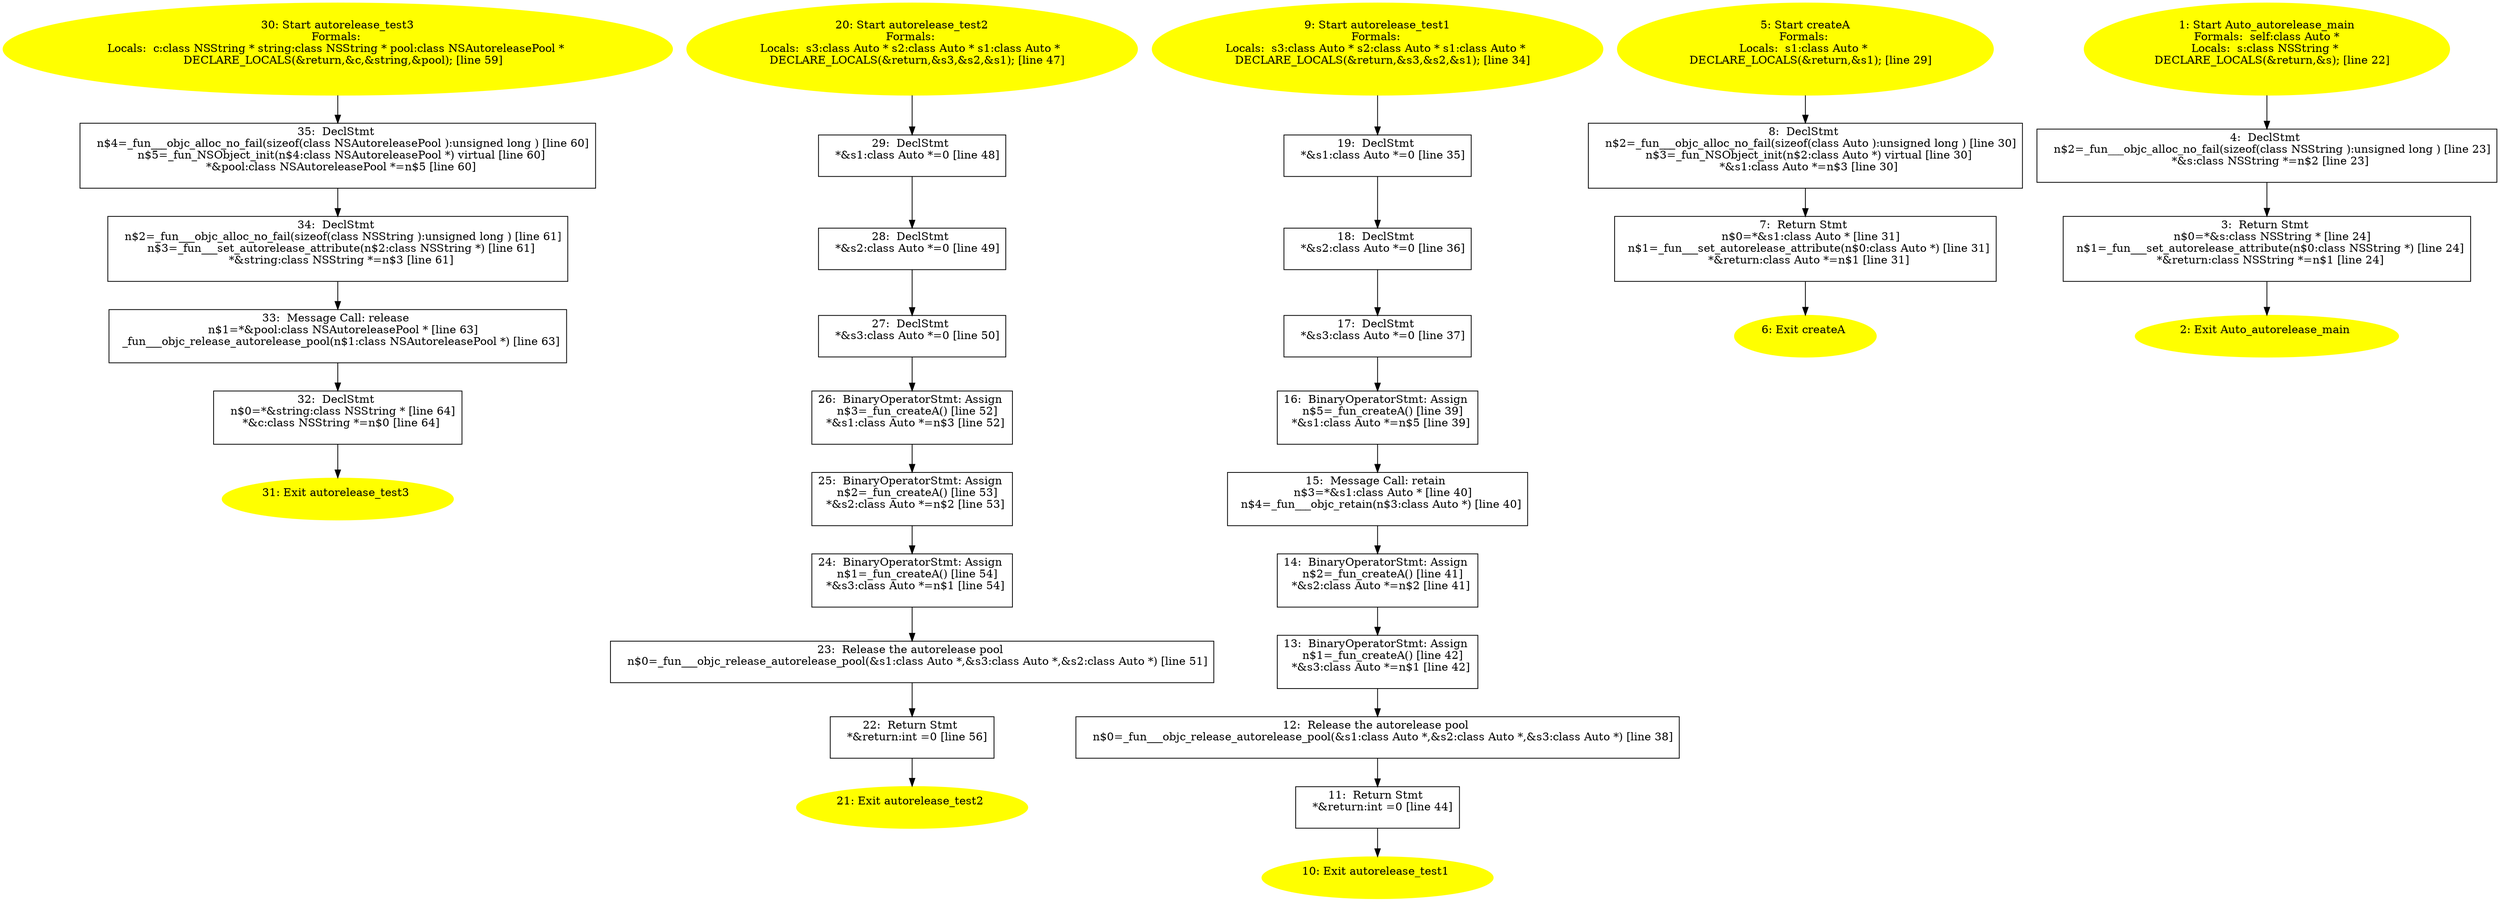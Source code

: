 /* @generated */
digraph iCFG {
35 [label="35:  DeclStmt \n   n$4=_fun___objc_alloc_no_fail(sizeof(class NSAutoreleasePool ):unsigned long ) [line 60]\n  n$5=_fun_NSObject_init(n$4:class NSAutoreleasePool *) virtual [line 60]\n  *&pool:class NSAutoreleasePool *=n$5 [line 60]\n " shape="box"]
	

	 35 -> 34 ;
34 [label="34:  DeclStmt \n   n$2=_fun___objc_alloc_no_fail(sizeof(class NSString ):unsigned long ) [line 61]\n  n$3=_fun___set_autorelease_attribute(n$2:class NSString *) [line 61]\n  *&string:class NSString *=n$3 [line 61]\n " shape="box"]
	

	 34 -> 33 ;
33 [label="33:  Message Call: release \n   n$1=*&pool:class NSAutoreleasePool * [line 63]\n  _fun___objc_release_autorelease_pool(n$1:class NSAutoreleasePool *) [line 63]\n " shape="box"]
	

	 33 -> 32 ;
32 [label="32:  DeclStmt \n   n$0=*&string:class NSString * [line 64]\n  *&c:class NSString *=n$0 [line 64]\n " shape="box"]
	

	 32 -> 31 ;
31 [label="31: Exit autorelease_test3 \n  " color=yellow style=filled]
	

30 [label="30: Start autorelease_test3\nFormals: \nLocals:  c:class NSString * string:class NSString * pool:class NSAutoreleasePool * \n   DECLARE_LOCALS(&return,&c,&string,&pool); [line 59]\n " color=yellow style=filled]
	

	 30 -> 35 ;
29 [label="29:  DeclStmt \n   *&s1:class Auto *=0 [line 48]\n " shape="box"]
	

	 29 -> 28 ;
28 [label="28:  DeclStmt \n   *&s2:class Auto *=0 [line 49]\n " shape="box"]
	

	 28 -> 27 ;
27 [label="27:  DeclStmt \n   *&s3:class Auto *=0 [line 50]\n " shape="box"]
	

	 27 -> 26 ;
26 [label="26:  BinaryOperatorStmt: Assign \n   n$3=_fun_createA() [line 52]\n  *&s1:class Auto *=n$3 [line 52]\n " shape="box"]
	

	 26 -> 25 ;
25 [label="25:  BinaryOperatorStmt: Assign \n   n$2=_fun_createA() [line 53]\n  *&s2:class Auto *=n$2 [line 53]\n " shape="box"]
	

	 25 -> 24 ;
24 [label="24:  BinaryOperatorStmt: Assign \n   n$1=_fun_createA() [line 54]\n  *&s3:class Auto *=n$1 [line 54]\n " shape="box"]
	

	 24 -> 23 ;
23 [label="23:  Release the autorelease pool \n   n$0=_fun___objc_release_autorelease_pool(&s1:class Auto *,&s3:class Auto *,&s2:class Auto *) [line 51]\n " shape="box"]
	

	 23 -> 22 ;
22 [label="22:  Return Stmt \n   *&return:int =0 [line 56]\n " shape="box"]
	

	 22 -> 21 ;
21 [label="21: Exit autorelease_test2 \n  " color=yellow style=filled]
	

20 [label="20: Start autorelease_test2\nFormals: \nLocals:  s3:class Auto * s2:class Auto * s1:class Auto * \n   DECLARE_LOCALS(&return,&s3,&s2,&s1); [line 47]\n " color=yellow style=filled]
	

	 20 -> 29 ;
19 [label="19:  DeclStmt \n   *&s1:class Auto *=0 [line 35]\n " shape="box"]
	

	 19 -> 18 ;
18 [label="18:  DeclStmt \n   *&s2:class Auto *=0 [line 36]\n " shape="box"]
	

	 18 -> 17 ;
17 [label="17:  DeclStmt \n   *&s3:class Auto *=0 [line 37]\n " shape="box"]
	

	 17 -> 16 ;
16 [label="16:  BinaryOperatorStmt: Assign \n   n$5=_fun_createA() [line 39]\n  *&s1:class Auto *=n$5 [line 39]\n " shape="box"]
	

	 16 -> 15 ;
15 [label="15:  Message Call: retain \n   n$3=*&s1:class Auto * [line 40]\n  n$4=_fun___objc_retain(n$3:class Auto *) [line 40]\n " shape="box"]
	

	 15 -> 14 ;
14 [label="14:  BinaryOperatorStmt: Assign \n   n$2=_fun_createA() [line 41]\n  *&s2:class Auto *=n$2 [line 41]\n " shape="box"]
	

	 14 -> 13 ;
13 [label="13:  BinaryOperatorStmt: Assign \n   n$1=_fun_createA() [line 42]\n  *&s3:class Auto *=n$1 [line 42]\n " shape="box"]
	

	 13 -> 12 ;
12 [label="12:  Release the autorelease pool \n   n$0=_fun___objc_release_autorelease_pool(&s1:class Auto *,&s2:class Auto *,&s3:class Auto *) [line 38]\n " shape="box"]
	

	 12 -> 11 ;
11 [label="11:  Return Stmt \n   *&return:int =0 [line 44]\n " shape="box"]
	

	 11 -> 10 ;
10 [label="10: Exit autorelease_test1 \n  " color=yellow style=filled]
	

9 [label="9: Start autorelease_test1\nFormals: \nLocals:  s3:class Auto * s2:class Auto * s1:class Auto * \n   DECLARE_LOCALS(&return,&s3,&s2,&s1); [line 34]\n " color=yellow style=filled]
	

	 9 -> 19 ;
8 [label="8:  DeclStmt \n   n$2=_fun___objc_alloc_no_fail(sizeof(class Auto ):unsigned long ) [line 30]\n  n$3=_fun_NSObject_init(n$2:class Auto *) virtual [line 30]\n  *&s1:class Auto *=n$3 [line 30]\n " shape="box"]
	

	 8 -> 7 ;
7 [label="7:  Return Stmt \n   n$0=*&s1:class Auto * [line 31]\n  n$1=_fun___set_autorelease_attribute(n$0:class Auto *) [line 31]\n  *&return:class Auto *=n$1 [line 31]\n " shape="box"]
	

	 7 -> 6 ;
6 [label="6: Exit createA \n  " color=yellow style=filled]
	

5 [label="5: Start createA\nFormals: \nLocals:  s1:class Auto * \n   DECLARE_LOCALS(&return,&s1); [line 29]\n " color=yellow style=filled]
	

	 5 -> 8 ;
4 [label="4:  DeclStmt \n   n$2=_fun___objc_alloc_no_fail(sizeof(class NSString ):unsigned long ) [line 23]\n  *&s:class NSString *=n$2 [line 23]\n " shape="box"]
	

	 4 -> 3 ;
3 [label="3:  Return Stmt \n   n$0=*&s:class NSString * [line 24]\n  n$1=_fun___set_autorelease_attribute(n$0:class NSString *) [line 24]\n  *&return:class NSString *=n$1 [line 24]\n " shape="box"]
	

	 3 -> 2 ;
2 [label="2: Exit Auto_autorelease_main \n  " color=yellow style=filled]
	

1 [label="1: Start Auto_autorelease_main\nFormals:  self:class Auto *\nLocals:  s:class NSString * \n   DECLARE_LOCALS(&return,&s); [line 22]\n " color=yellow style=filled]
	

	 1 -> 4 ;
}
